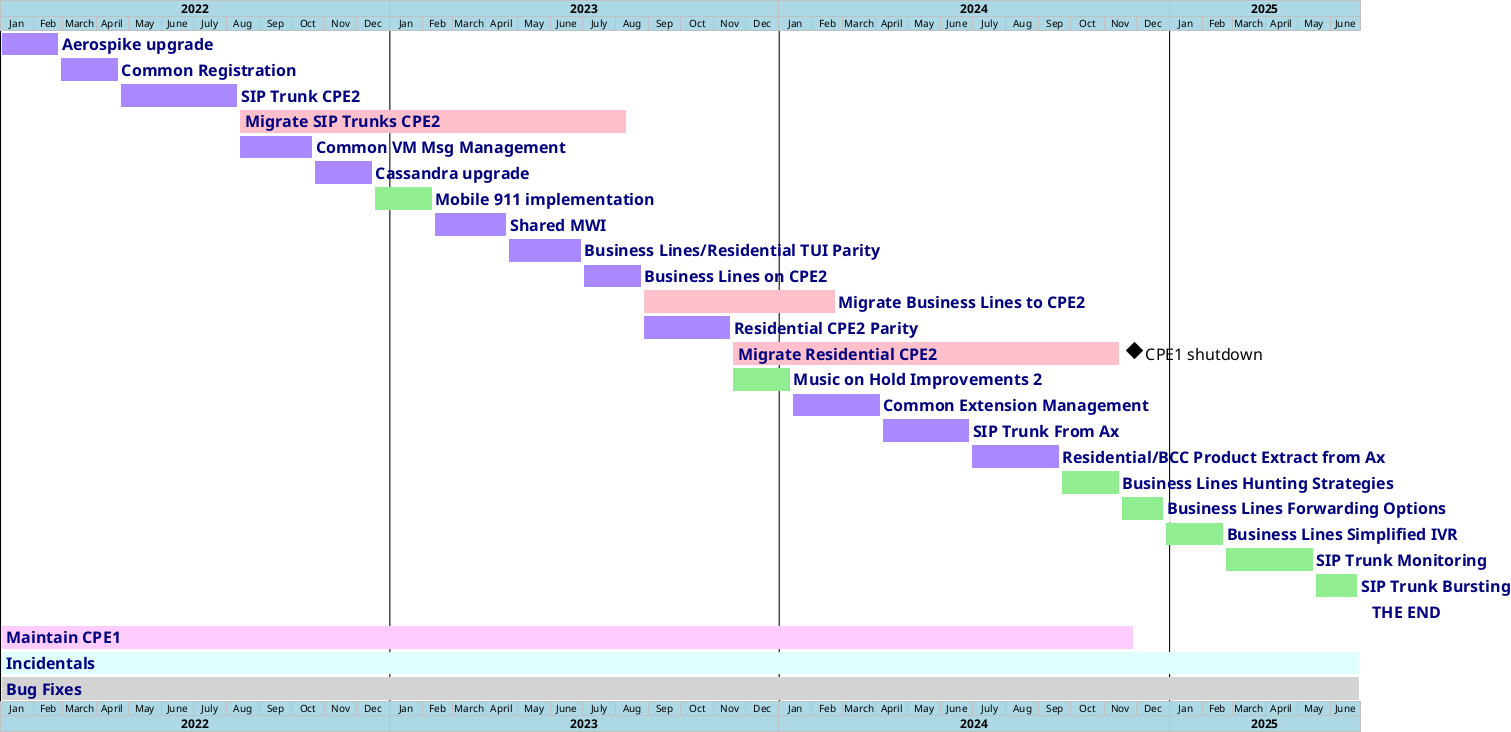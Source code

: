 @startgantt
<style>
    task {
        FontSize 16
        FontStyle bold
        FontColor navy
        BackgroundColor lightyellow
        LineColor black
    }
    timeline {
        BackgroundColor lightblue
    }
    arrow {
        LineColor white
    }
    milestone {
        FontSize 16
    }
</style>
projectscale monthly zoom 1

Project starts 2022-01-01
'then [cymbus 2] lasts 12 weeks
then [Aerospike upgrade] lasts 8 weeks and is colored in #a8f
then [Common Registration] lasts 8 weeks and is colored in #a8f
then [SIP Trunk CPE2] as [ST CPE2] lasts 16 weeks and is colored in #a8f
[Migrate SIP Trunks CPE2] as [mst]  starts after [ST CPE2]'s end and lasts 52 weeks and is colored in pink
[Common VM Msg Management] lasts 10 weeks and starts after [ST CPE2]'s end and is colored in #a8f
then [Cassandra upgrade] lasts 8 weeks and is colored in #a8f
then [Mobile 911 implementation] lasts 8 weeks and is colored in lightgreen
then [Shared MWI] lasts 10 weeks and is colored in #a8f
then [Business Lines/Residential TUI Parity] as [BL/Resi TUI Parity] lasts 10 weeks and is colored in #a8f
then [Business Lines on CPE2] as [BL CPE2] lasts 8 weeks and is colored in #a8f
[Migrate Business Lines to CPE2] as [Migrate BL CPE2] lasts 26 weeks and is colored in pink and starts after [BL CPE2]'s end
[Residential CPE2 Parity] as [resi] lasts 12 weeks and starts after [BL CPE2]'s end and is colored in #a8f
[Migrate Residential CPE2] as [resim] lasts 52 weeks and is colored in pink and starts after [resi]'s end
[CPE1 shutdown] as [cpe1sd] happens on 2 weeks after [resim]'s end and displays on same row as [resim]
[Music on Hold Improvements 2] as [MOH Improvements 2] lasts 8 weeks and starts after [resi]'s end and is colored in lightgreen
then [Common Extension Management] lasts 12 weeks and is colored in #a8f
then [SIP Trunk From Ax] as [ST From Ax] lasts 12 weeks and is colored in #a8f
then [Residential/BCC Product Extract from Ax] lasts 12 weeks and is colored in #a8f
then [Business Lines Hunting Strategies] as [BL Hunting Strategies] lasts 8 weeks and is colored in lightgreen
then [Business Lines Forwarding Options] as [BL Forwarding Options] lasts 6 weeks and is colored in lightgreen
then [Business Lines Simplified IVR] as [BL Simplified IVR] lasts 8 weeks and is colored in lightgreen
then [SIP Trunk Monitoring] as [ST Monitoring] lasts 12 weeks and is colored in lightgreen
then [SIP Trunk Bursting] as [ST Bursting] lasts 6 weeks and is colored in lightgreen

then [THE END] as [end] lasts 1 day and is colored in #fff

[Maintain CPE1] starts 2022-01-01 and ends after [cpe1sd]'s end and is colored in #fcf
[Incidentals] starts 2022-01-01 and ends after [end]'s end and is colored in lightcyan
[Bug Fixes] starts 2022-01-01 and ends after [end]'s end and is colored in lightgrey

2022-01-01 is colored in black
'2022-04-01 is colored in lightgrey
'2022-07-01 is colored in lightgrey
'2022-10-01 is colored in lightgrey
2023-01-01 is colored in black
'2023-04-01 is colored in lightgrey
'2023-07-01 is colored in lightgrey
'2023-10-01 is colored in lightgrey
2024-01-01 is colored in black
'2024-04-01 is colored in lightgrey
'2024-07-01 is colored in lightgrey
'2024-10-01 is colored in lightgrey
2025-01-01 is colored in black
'2025-04-01 is colored in lightgrey
'2025-07-01 is colored in lightgrey
'2025-10-01 is colored in lightgrey

@endgantt